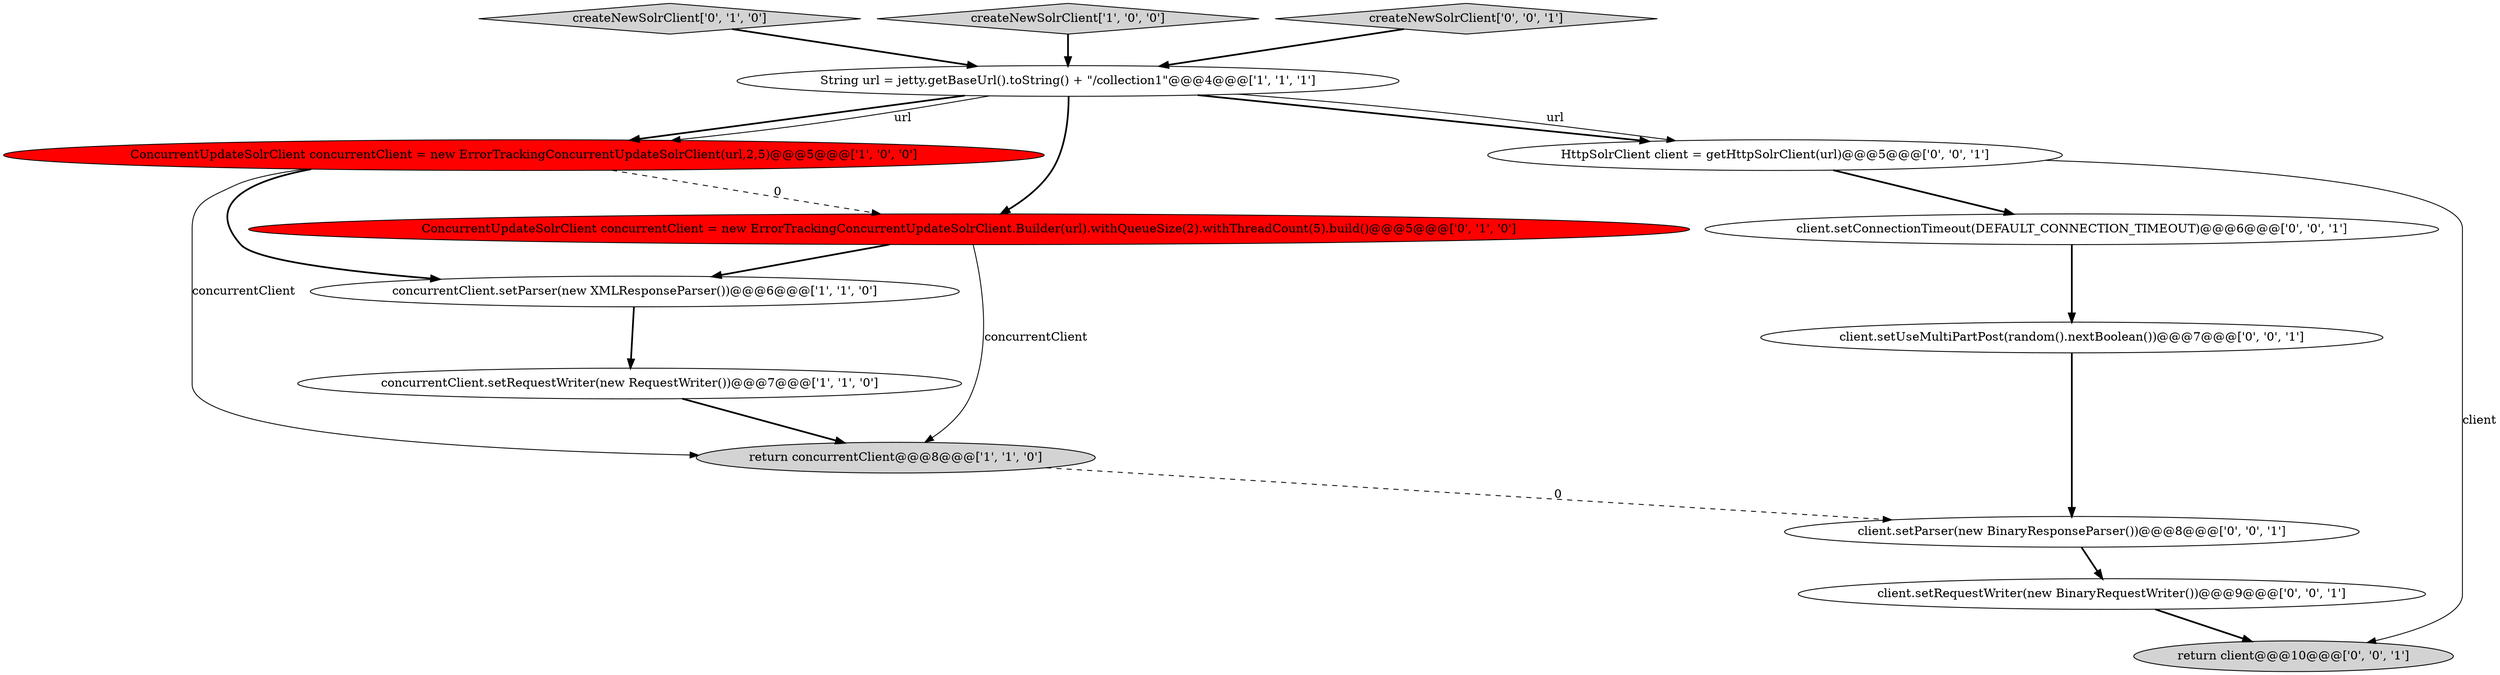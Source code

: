 digraph {
11 [style = filled, label = "client.setParser(new BinaryResponseParser())@@@8@@@['0', '0', '1']", fillcolor = white, shape = ellipse image = "AAA0AAABBB3BBB"];
13 [style = filled, label = "return client@@@10@@@['0', '0', '1']", fillcolor = lightgray, shape = ellipse image = "AAA0AAABBB3BBB"];
6 [style = filled, label = "createNewSolrClient['0', '1', '0']", fillcolor = lightgray, shape = diamond image = "AAA0AAABBB2BBB"];
12 [style = filled, label = "client.setConnectionTimeout(DEFAULT_CONNECTION_TIMEOUT)@@@6@@@['0', '0', '1']", fillcolor = white, shape = ellipse image = "AAA0AAABBB3BBB"];
5 [style = filled, label = "concurrentClient.setRequestWriter(new RequestWriter())@@@7@@@['1', '1', '0']", fillcolor = white, shape = ellipse image = "AAA0AAABBB1BBB"];
7 [style = filled, label = "ConcurrentUpdateSolrClient concurrentClient = new ErrorTrackingConcurrentUpdateSolrClient.Builder(url).withQueueSize(2).withThreadCount(5).build()@@@5@@@['0', '1', '0']", fillcolor = red, shape = ellipse image = "AAA1AAABBB2BBB"];
3 [style = filled, label = "createNewSolrClient['1', '0', '0']", fillcolor = lightgray, shape = diamond image = "AAA0AAABBB1BBB"];
10 [style = filled, label = "client.setRequestWriter(new BinaryRequestWriter())@@@9@@@['0', '0', '1']", fillcolor = white, shape = ellipse image = "AAA0AAABBB3BBB"];
1 [style = filled, label = "concurrentClient.setParser(new XMLResponseParser())@@@6@@@['1', '1', '0']", fillcolor = white, shape = ellipse image = "AAA0AAABBB1BBB"];
2 [style = filled, label = "return concurrentClient@@@8@@@['1', '1', '0']", fillcolor = lightgray, shape = ellipse image = "AAA0AAABBB1BBB"];
9 [style = filled, label = "client.setUseMultiPartPost(random().nextBoolean())@@@7@@@['0', '0', '1']", fillcolor = white, shape = ellipse image = "AAA0AAABBB3BBB"];
0 [style = filled, label = "ConcurrentUpdateSolrClient concurrentClient = new ErrorTrackingConcurrentUpdateSolrClient(url,2,5)@@@5@@@['1', '0', '0']", fillcolor = red, shape = ellipse image = "AAA1AAABBB1BBB"];
4 [style = filled, label = "String url = jetty.getBaseUrl().toString() + \"/collection1\"@@@4@@@['1', '1', '1']", fillcolor = white, shape = ellipse image = "AAA0AAABBB1BBB"];
14 [style = filled, label = "HttpSolrClient client = getHttpSolrClient(url)@@@5@@@['0', '0', '1']", fillcolor = white, shape = ellipse image = "AAA0AAABBB3BBB"];
8 [style = filled, label = "createNewSolrClient['0', '0', '1']", fillcolor = lightgray, shape = diamond image = "AAA0AAABBB3BBB"];
1->5 [style = bold, label=""];
4->14 [style = bold, label=""];
7->1 [style = bold, label=""];
14->13 [style = solid, label="client"];
9->11 [style = bold, label=""];
0->2 [style = solid, label="concurrentClient"];
12->9 [style = bold, label=""];
3->4 [style = bold, label=""];
4->7 [style = bold, label=""];
4->0 [style = bold, label=""];
6->4 [style = bold, label=""];
7->2 [style = solid, label="concurrentClient"];
5->2 [style = bold, label=""];
4->0 [style = solid, label="url"];
10->13 [style = bold, label=""];
11->10 [style = bold, label=""];
0->1 [style = bold, label=""];
14->12 [style = bold, label=""];
2->11 [style = dashed, label="0"];
4->14 [style = solid, label="url"];
8->4 [style = bold, label=""];
0->7 [style = dashed, label="0"];
}
